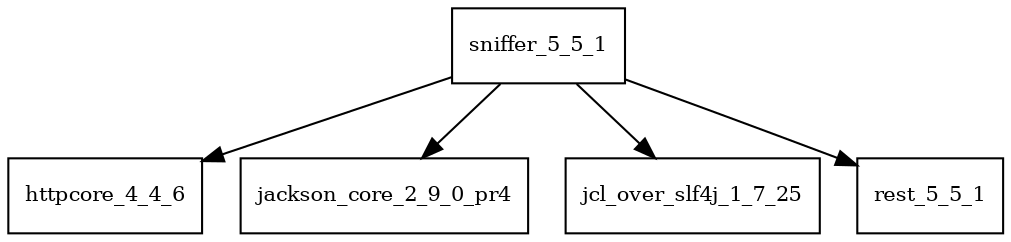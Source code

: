 digraph sniffer_5_5_1_dependencies {
  node [shape = box, fontsize=10.0];
  sniffer_5_5_1 -> httpcore_4_4_6;
  sniffer_5_5_1 -> jackson_core_2_9_0_pr4;
  sniffer_5_5_1 -> jcl_over_slf4j_1_7_25;
  sniffer_5_5_1 -> rest_5_5_1;
}
